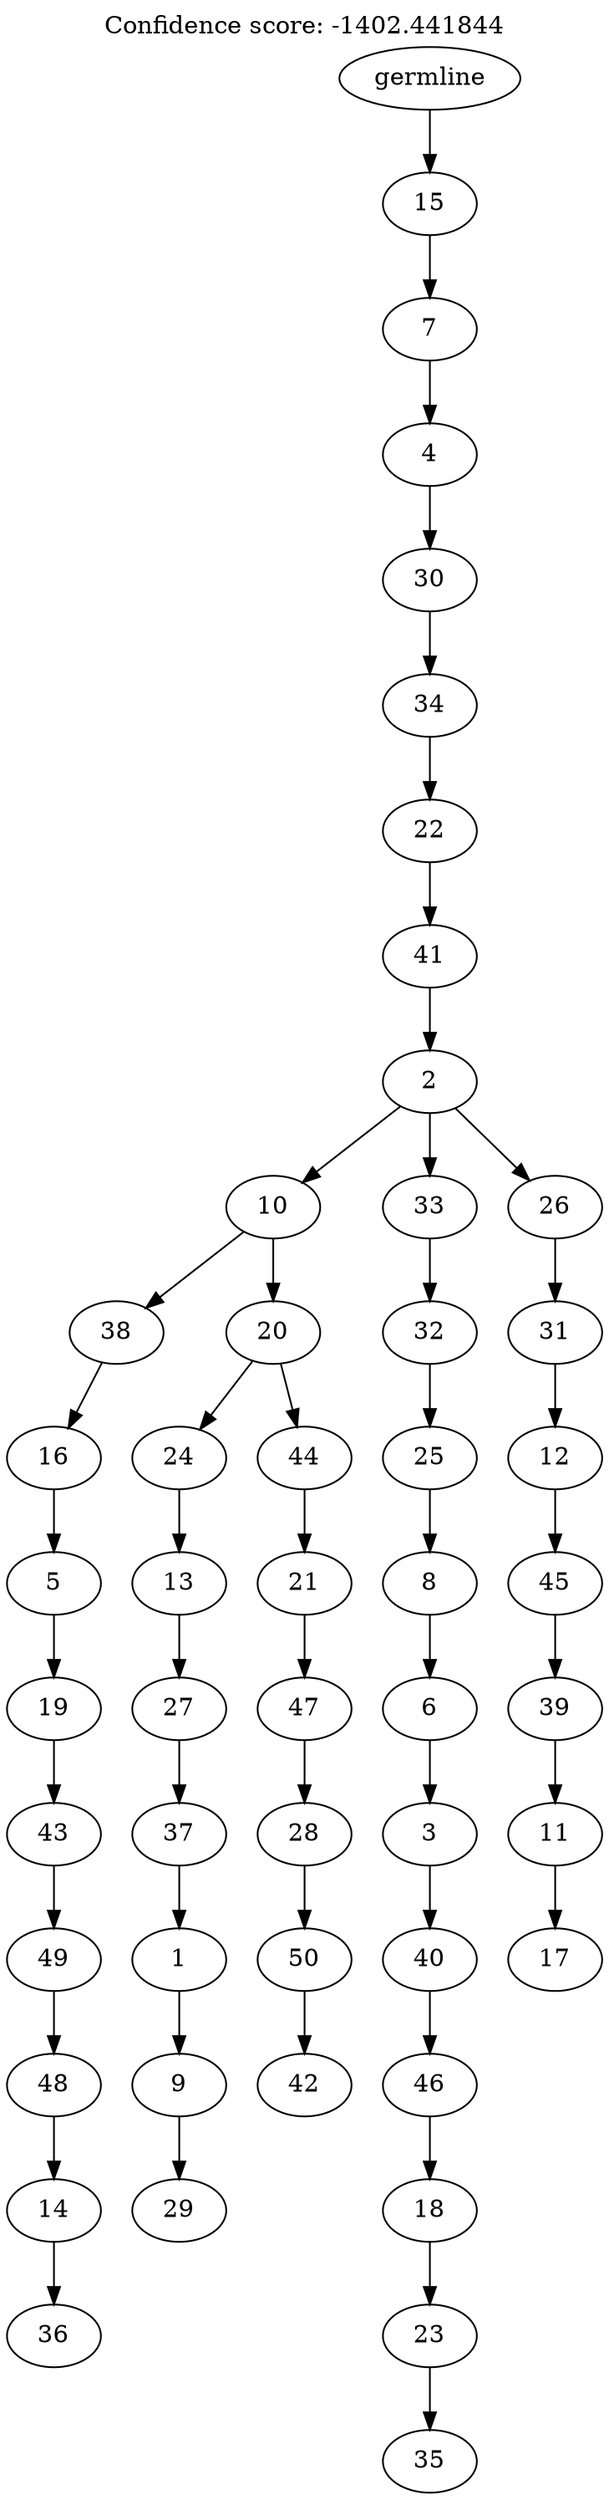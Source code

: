 digraph g {
	"49" -> "50";
	"50" [label="36"];
	"48" -> "49";
	"49" [label="14"];
	"47" -> "48";
	"48" [label="48"];
	"46" -> "47";
	"47" [label="49"];
	"45" -> "46";
	"46" [label="43"];
	"44" -> "45";
	"45" [label="19"];
	"43" -> "44";
	"44" [label="5"];
	"42" -> "43";
	"43" [label="16"];
	"40" -> "41";
	"41" [label="29"];
	"39" -> "40";
	"40" [label="9"];
	"38" -> "39";
	"39" [label="1"];
	"37" -> "38";
	"38" [label="37"];
	"36" -> "37";
	"37" [label="27"];
	"35" -> "36";
	"36" [label="13"];
	"33" -> "34";
	"34" [label="42"];
	"32" -> "33";
	"33" [label="50"];
	"31" -> "32";
	"32" [label="28"];
	"30" -> "31";
	"31" [label="47"];
	"29" -> "30";
	"30" [label="21"];
	"28" -> "29";
	"29" [label="44"];
	"28" -> "35";
	"35" [label="24"];
	"27" -> "28";
	"28" [label="20"];
	"27" -> "42";
	"42" [label="38"];
	"25" -> "26";
	"26" [label="35"];
	"24" -> "25";
	"25" [label="23"];
	"23" -> "24";
	"24" [label="18"];
	"22" -> "23";
	"23" [label="46"];
	"21" -> "22";
	"22" [label="40"];
	"20" -> "21";
	"21" [label="3"];
	"19" -> "20";
	"20" [label="6"];
	"18" -> "19";
	"19" [label="8"];
	"17" -> "18";
	"18" [label="25"];
	"16" -> "17";
	"17" [label="32"];
	"14" -> "15";
	"15" [label="17"];
	"13" -> "14";
	"14" [label="11"];
	"12" -> "13";
	"13" [label="39"];
	"11" -> "12";
	"12" [label="45"];
	"10" -> "11";
	"11" [label="12"];
	"9" -> "10";
	"10" [label="31"];
	"8" -> "9";
	"9" [label="26"];
	"8" -> "16";
	"16" [label="33"];
	"8" -> "27";
	"27" [label="10"];
	"7" -> "8";
	"8" [label="2"];
	"6" -> "7";
	"7" [label="41"];
	"5" -> "6";
	"6" [label="22"];
	"4" -> "5";
	"5" [label="34"];
	"3" -> "4";
	"4" [label="30"];
	"2" -> "3";
	"3" [label="4"];
	"1" -> "2";
	"2" [label="7"];
	"0" -> "1";
	"1" [label="15"];
	"0" [label="germline"];
	labelloc="t";
	label="Confidence score: -1402.441844";
}
